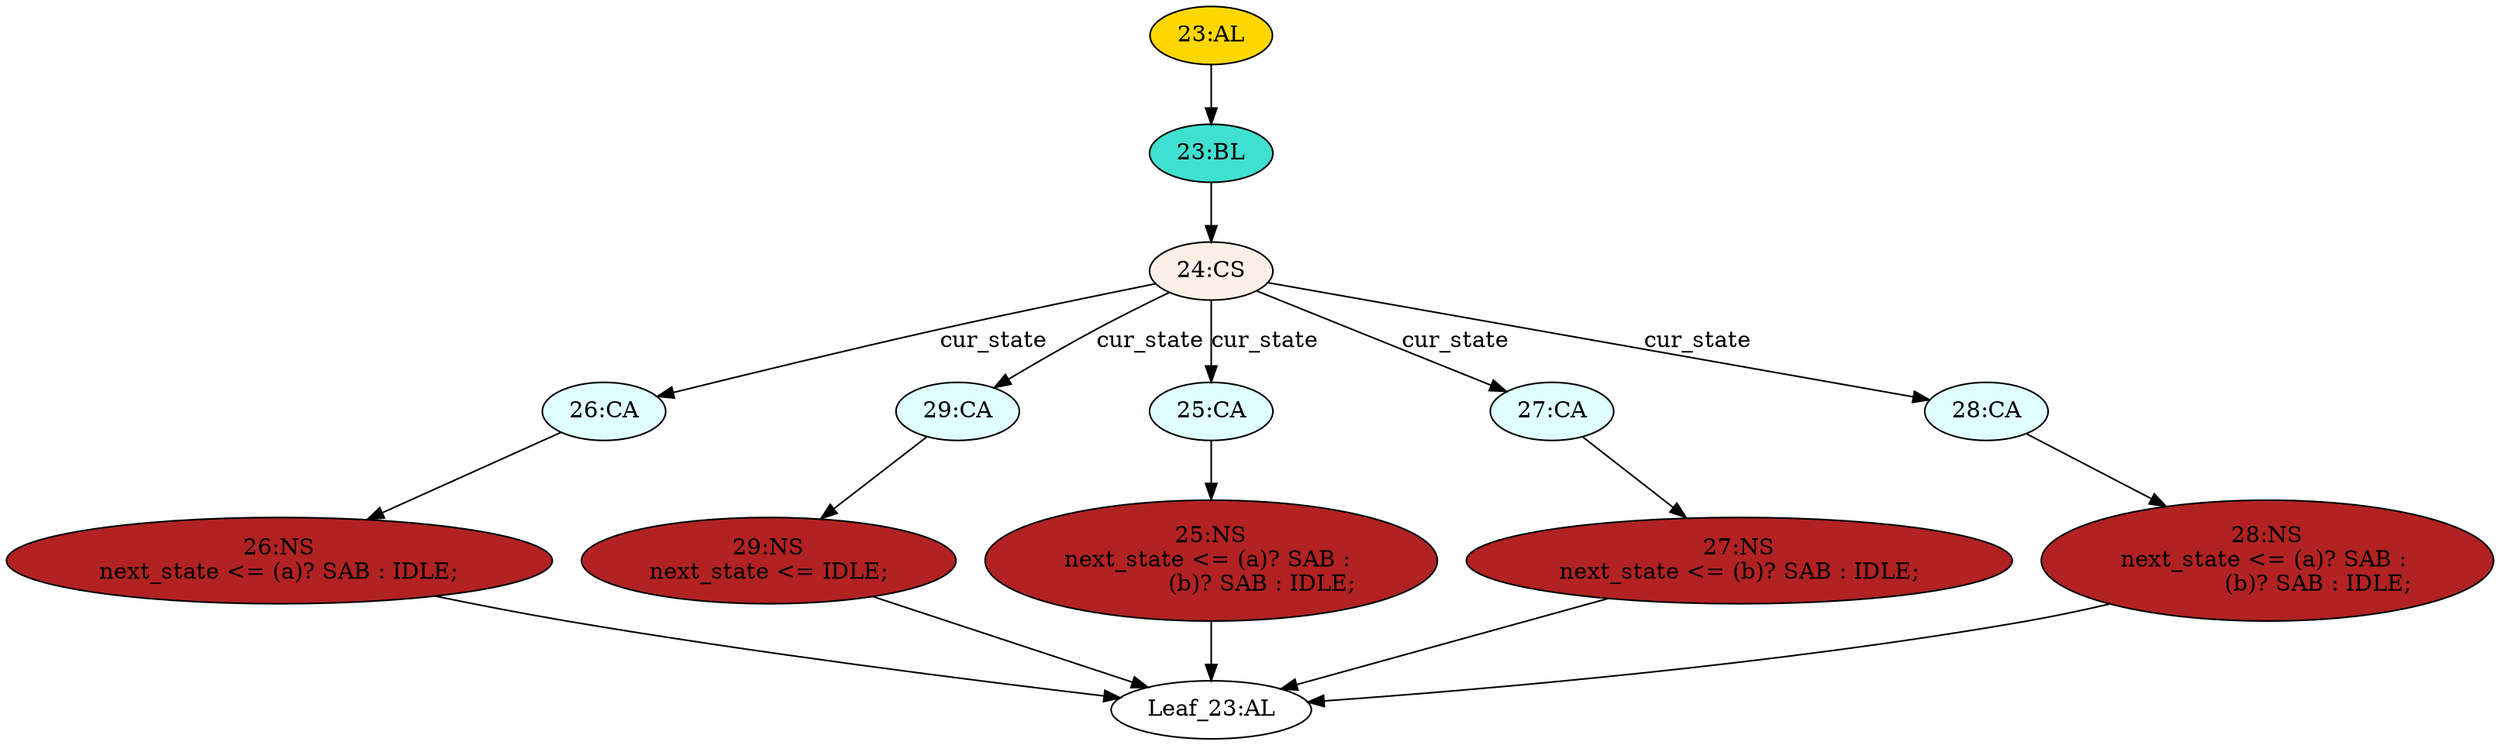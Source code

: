 strict digraph "" {
	node [label="\N"];
	"26:CA"	[ast="<pyverilog.vparser.ast.Case object at 0x7f5d9ce5e190>",
		fillcolor=lightcyan,
		label="26:CA",
		statements="[]",
		style=filled,
		typ=Case];
	"26:NS"	[ast="<pyverilog.vparser.ast.NonblockingSubstitution object at 0x7f5d9ce5e290>",
		fillcolor=firebrick,
		label="26:NS
next_state <= (a)? SAB : IDLE;",
		statements="[<pyverilog.vparser.ast.NonblockingSubstitution object at 0x7f5d9ce5e290>]",
		style=filled,
		typ=NonblockingSubstitution];
	"26:CA" -> "26:NS"	[cond="[]",
		lineno=None];
	"29:CA"	[ast="<pyverilog.vparser.ast.Case object at 0x7f5d9c72ef50>",
		fillcolor=lightcyan,
		label="29:CA",
		statements="[]",
		style=filled,
		typ=Case];
	"29:NS"	[ast="<pyverilog.vparser.ast.NonblockingSubstitution object at 0x7f5d9c72e790>",
		fillcolor=firebrick,
		label="29:NS
next_state <= IDLE;",
		statements="[<pyverilog.vparser.ast.NonblockingSubstitution object at 0x7f5d9c72e790>]",
		style=filled,
		typ=NonblockingSubstitution];
	"29:CA" -> "29:NS"	[cond="[]",
		lineno=None];
	"25:CA"	[ast="<pyverilog.vparser.ast.Case object at 0x7f5d9ce5e5d0>",
		fillcolor=lightcyan,
		label="25:CA",
		statements="[]",
		style=filled,
		typ=Case];
	"25:NS"	[ast="<pyverilog.vparser.ast.NonblockingSubstitution object at 0x7f5d9c72e4d0>",
		fillcolor=firebrick,
		label="25:NS
next_state <= (a)? SAB : 
              (b)? SAB : IDLE;",
		statements="[<pyverilog.vparser.ast.NonblockingSubstitution object at 0x7f5d9c72e4d0>]",
		style=filled,
		typ=NonblockingSubstitution];
	"25:CA" -> "25:NS"	[cond="[]",
		lineno=None];
	"28:NS"	[ast="<pyverilog.vparser.ast.NonblockingSubstitution object at 0x7f5d9c72e8d0>",
		fillcolor=firebrick,
		label="28:NS
next_state <= (a)? SAB : 
              (b)? SAB : IDLE;",
		statements="[<pyverilog.vparser.ast.NonblockingSubstitution object at 0x7f5d9c72e8d0>]",
		style=filled,
		typ=NonblockingSubstitution];
	"Leaf_23:AL"	[def_var="['next_state']",
		label="Leaf_23:AL"];
	"28:NS" -> "Leaf_23:AL"	[cond="[]",
		lineno=None];
	"25:NS" -> "Leaf_23:AL"	[cond="[]",
		lineno=None];
	"26:NS" -> "Leaf_23:AL"	[cond="[]",
		lineno=None];
	"29:NS" -> "Leaf_23:AL"	[cond="[]",
		lineno=None];
	"24:CS"	[ast="<pyverilog.vparser.ast.CaseStatement object at 0x7f5d9c72eb90>",
		fillcolor=linen,
		label="24:CS",
		statements="[]",
		style=filled,
		typ=CaseStatement];
	"24:CS" -> "26:CA"	[cond="['cur_state']",
		label=cur_state,
		lineno=24];
	"24:CS" -> "29:CA"	[cond="['cur_state']",
		label=cur_state,
		lineno=24];
	"24:CS" -> "25:CA"	[cond="['cur_state']",
		label=cur_state,
		lineno=24];
	"27:CA"	[ast="<pyverilog.vparser.ast.Case object at 0x7f5d9c72ec50>",
		fillcolor=lightcyan,
		label="27:CA",
		statements="[]",
		style=filled,
		typ=Case];
	"24:CS" -> "27:CA"	[cond="['cur_state']",
		label=cur_state,
		lineno=24];
	"28:CA"	[ast="<pyverilog.vparser.ast.Case object at 0x7f5d9c72eed0>",
		fillcolor=lightcyan,
		label="28:CA",
		statements="[]",
		style=filled,
		typ=Case];
	"24:CS" -> "28:CA"	[cond="['cur_state']",
		label=cur_state,
		lineno=24];
	"27:NS"	[ast="<pyverilog.vparser.ast.NonblockingSubstitution object at 0x7f5d9c72ecd0>",
		fillcolor=firebrick,
		label="27:NS
next_state <= (b)? SAB : IDLE;",
		statements="[<pyverilog.vparser.ast.NonblockingSubstitution object at 0x7f5d9c72ecd0>]",
		style=filled,
		typ=NonblockingSubstitution];
	"27:NS" -> "Leaf_23:AL"	[cond="[]",
		lineno=None];
	"27:CA" -> "27:NS"	[cond="[]",
		lineno=None];
	"28:CA" -> "28:NS"	[cond="[]",
		lineno=None];
	"23:BL"	[ast="<pyverilog.vparser.ast.Block object at 0x7f5d9c706210>",
		fillcolor=turquoise,
		label="23:BL",
		statements="[]",
		style=filled,
		typ=Block];
	"23:BL" -> "24:CS"	[cond="[]",
		lineno=None];
	"23:AL"	[ast="<pyverilog.vparser.ast.Always object at 0x7f5d9c72efd0>",
		clk_sens=False,
		fillcolor=gold,
		label="23:AL",
		sens="['cur_state', 'a', 'b']",
		statements="[]",
		style=filled,
		typ=Always,
		use_var="['a', 'cur_state', 'IDLE', 'b']"];
	"23:AL" -> "23:BL"	[cond="[]",
		lineno=None];
}
